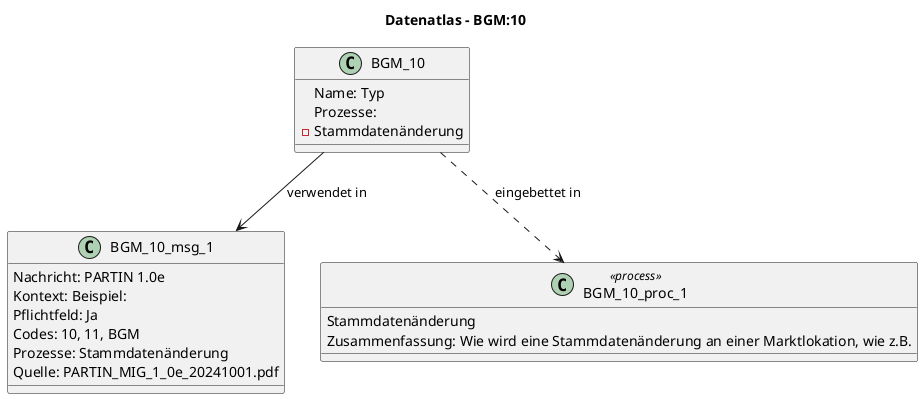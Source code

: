 @startuml
title Datenatlas – BGM:10
class BGM_10 {
  Name: Typ
  Prozesse:
    - Stammdatenänderung
}
class BGM_10_msg_1 {
  Nachricht: PARTIN 1.0e
  Kontext: Beispiel:
  Pflichtfeld: Ja
  Codes: 10, 11, BGM
  Prozesse: Stammdatenänderung
  Quelle: PARTIN_MIG_1_0e_20241001.pdf
}
BGM_10 --> BGM_10_msg_1 : verwendet in
class BGM_10_proc_1 <<process>> {
  Stammdatenänderung
  Zusammenfassung: Wie wird eine Stammdatenänderung an einer Marktlokation, wie z.B.
}
BGM_10 ..> BGM_10_proc_1 : eingebettet in
@enduml